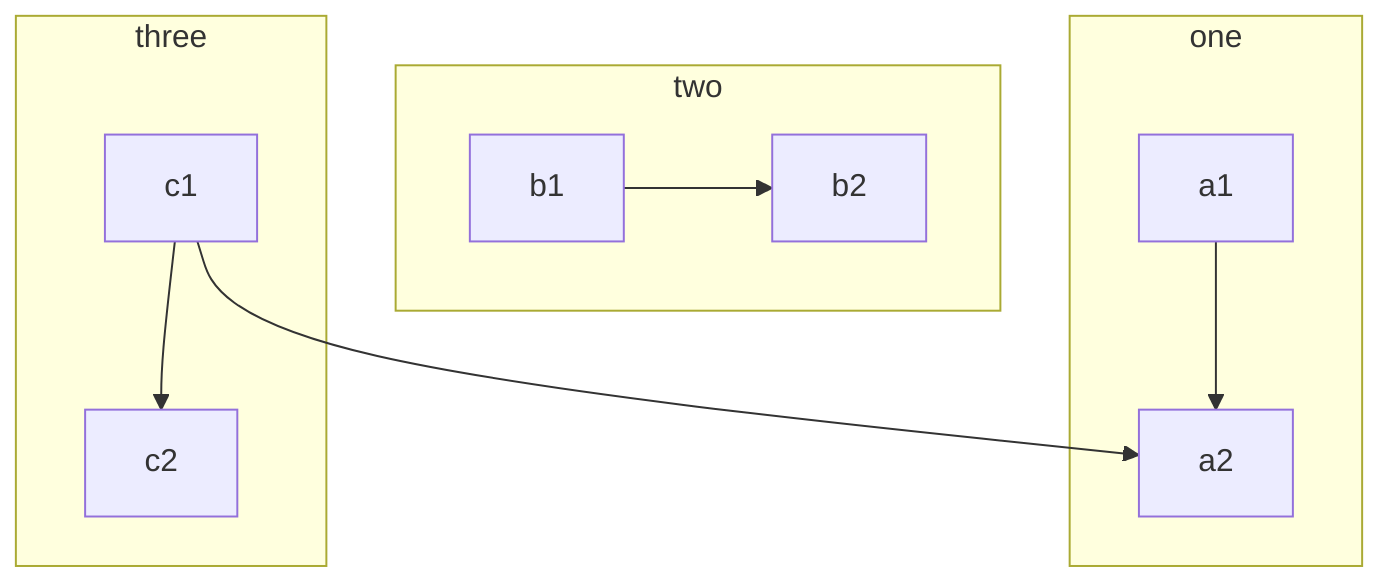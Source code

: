graph TB
    c1-->a2
    subgraph one
    a1-->a2
    end
    subgraph two
    b1-->b2
    end
    subgraph three
    c1-->c2
    end